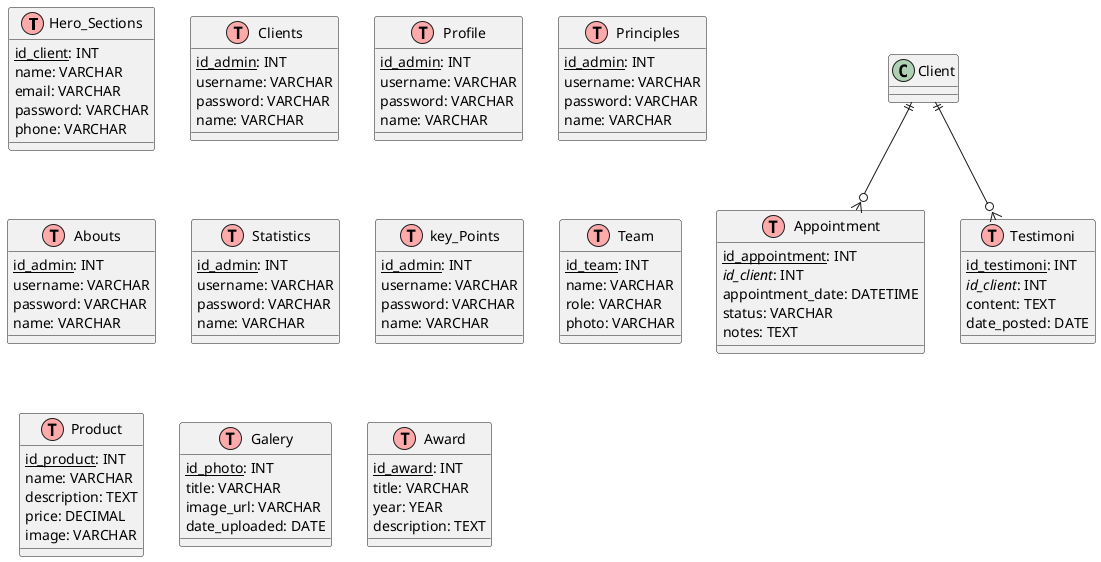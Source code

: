 @startuml
!define table(x) class x << (T,#FFAAAA) >>
!define primaryKey(x) <u>x</u>
!define foreignKey(x) <i>x</i>

' === Tables ===
table(Hero_Sections) {
  primaryKey(id_client): INT
  name: VARCHAR
  email: VARCHAR
  password: VARCHAR
  phone: VARCHAR
}
table(Clients) {
  primaryKey(id_admin): INT
  username: VARCHAR
  password: VARCHAR
  name: VARCHAR
}
table(Profile) {
  primaryKey(id_admin): INT
  username: VARCHAR
  password: VARCHAR
  name: VARCHAR
}

table(Principles) {
  primaryKey(id_admin): INT
  username: VARCHAR
  password: VARCHAR
  name: VARCHAR
}
table(Abouts) {
  primaryKey(id_admin): INT
  username: VARCHAR
  password: VARCHAR
  name: VARCHAR
}
table(Statistics) {
  primaryKey(id_admin): INT
  username: VARCHAR
  password: VARCHAR
  name: VARCHAR
}
table(key_Points) {
  primaryKey(id_admin): INT
  username: VARCHAR
  password: VARCHAR
  name: VARCHAR
}

table(Appointment) {
  primaryKey(id_appointment): INT
  foreignKey(id_client): INT
  appointment_date: DATETIME
  status: VARCHAR
  notes: TEXT
}

table(Testimoni) {
  primaryKey(id_testimoni): INT
  foreignKey(id_client): INT
  content: TEXT
  date_posted: DATE
}

table(Team) {
  primaryKey(id_team): INT
  name: VARCHAR
  role: VARCHAR
  photo: VARCHAR
}

table(Product) {
  primaryKey(id_product): INT
  name: VARCHAR
  description: TEXT
  price: DECIMAL
  image: VARCHAR
}

table(Galery) {
  primaryKey(id_photo): INT
  title: VARCHAR
  image_url: VARCHAR
  date_uploaded: DATE
}

table(Award) {
  primaryKey(id_award): INT
  title: VARCHAR
  year: YEAR
  description: TEXT
}

' === Relationships ===
Client ||--o{ Appointment
Client ||--o{ Testimoni
@enduml
